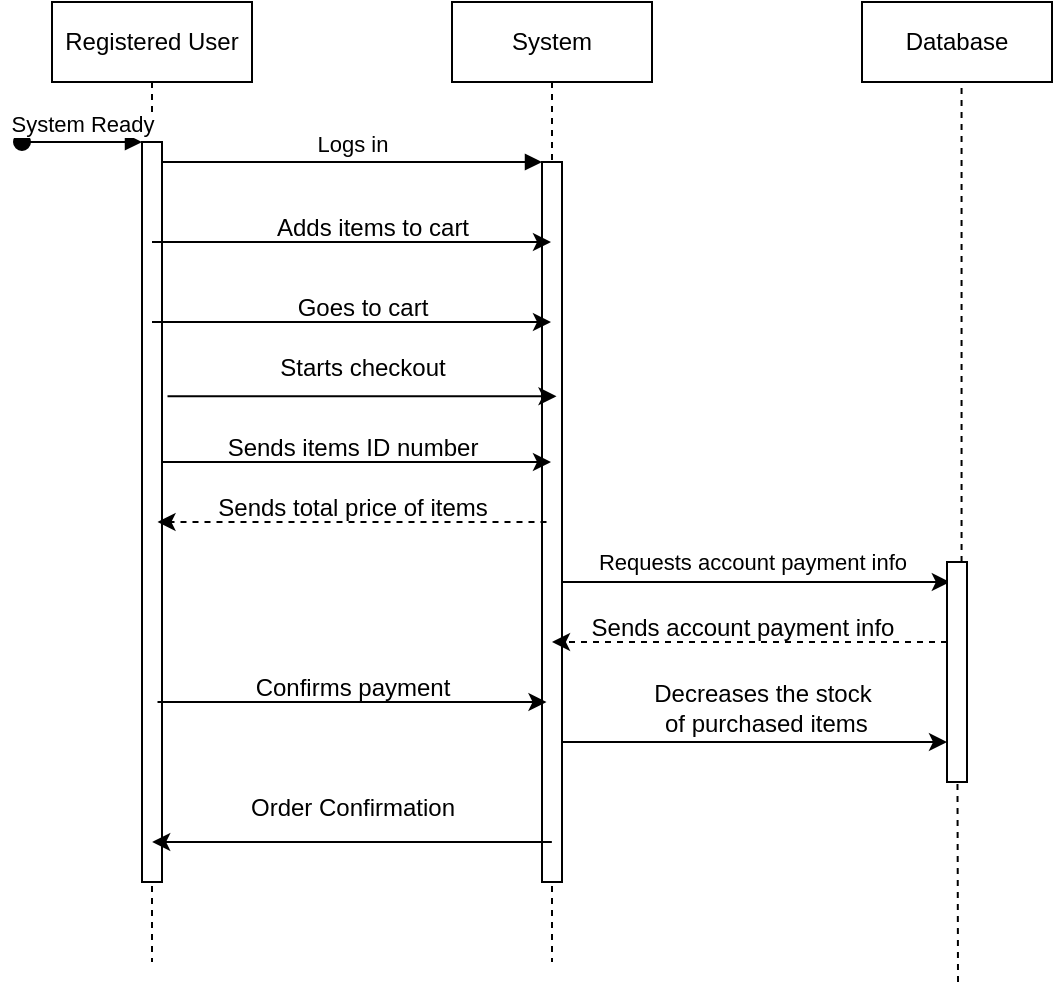 <mxfile version="26.0.16">
  <diagram name="Page-1" id="2YBvvXClWsGukQMizWep">
    <mxGraphModel dx="2578" dy="943" grid="1" gridSize="10" guides="1" tooltips="1" connect="1" arrows="1" fold="1" page="1" pageScale="1" pageWidth="850" pageHeight="1100" math="0" shadow="0">
      <root>
        <mxCell id="0" />
        <mxCell id="1" parent="0" />
        <mxCell id="aM9ryv3xv72pqoxQDRHE-1" value="Registered User" style="shape=umlLifeline;perimeter=lifelinePerimeter;whiteSpace=wrap;html=1;container=0;dropTarget=0;collapsible=0;recursiveResize=0;outlineConnect=0;portConstraint=eastwest;newEdgeStyle={&quot;edgeStyle&quot;:&quot;elbowEdgeStyle&quot;,&quot;elbow&quot;:&quot;vertical&quot;,&quot;curved&quot;:0,&quot;rounded&quot;:0};" parent="1" vertex="1">
          <mxGeometry x="20" y="40" width="100" height="480" as="geometry" />
        </mxCell>
        <mxCell id="aM9ryv3xv72pqoxQDRHE-2" value="" style="html=1;points=[];perimeter=orthogonalPerimeter;outlineConnect=0;targetShapes=umlLifeline;portConstraint=eastwest;newEdgeStyle={&quot;edgeStyle&quot;:&quot;elbowEdgeStyle&quot;,&quot;elbow&quot;:&quot;vertical&quot;,&quot;curved&quot;:0,&quot;rounded&quot;:0};" parent="aM9ryv3xv72pqoxQDRHE-1" vertex="1">
          <mxGeometry x="45" y="70" width="10" height="370" as="geometry" />
        </mxCell>
        <mxCell id="aM9ryv3xv72pqoxQDRHE-3" value="System Ready" style="html=1;verticalAlign=bottom;startArrow=oval;endArrow=block;startSize=8;edgeStyle=elbowEdgeStyle;elbow=vertical;curved=0;rounded=0;" parent="aM9ryv3xv72pqoxQDRHE-1" target="aM9ryv3xv72pqoxQDRHE-2" edge="1">
          <mxGeometry relative="1" as="geometry">
            <mxPoint x="-15" y="70" as="sourcePoint" />
          </mxGeometry>
        </mxCell>
        <mxCell id="aM9ryv3xv72pqoxQDRHE-5" value="System" style="shape=umlLifeline;perimeter=lifelinePerimeter;whiteSpace=wrap;html=1;container=0;dropTarget=0;collapsible=0;recursiveResize=0;outlineConnect=0;portConstraint=eastwest;newEdgeStyle={&quot;edgeStyle&quot;:&quot;elbowEdgeStyle&quot;,&quot;elbow&quot;:&quot;vertical&quot;,&quot;curved&quot;:0,&quot;rounded&quot;:0};" parent="1" vertex="1">
          <mxGeometry x="220" y="40" width="100" height="480" as="geometry" />
        </mxCell>
        <mxCell id="aM9ryv3xv72pqoxQDRHE-6" value="" style="html=1;points=[];perimeter=orthogonalPerimeter;outlineConnect=0;targetShapes=umlLifeline;portConstraint=eastwest;newEdgeStyle={&quot;edgeStyle&quot;:&quot;elbowEdgeStyle&quot;,&quot;elbow&quot;:&quot;vertical&quot;,&quot;curved&quot;:0,&quot;rounded&quot;:0};" parent="aM9ryv3xv72pqoxQDRHE-5" vertex="1">
          <mxGeometry x="45" y="80" width="10" height="360" as="geometry" />
        </mxCell>
        <mxCell id="aM9ryv3xv72pqoxQDRHE-7" value="Logs in" style="html=1;verticalAlign=bottom;endArrow=block;edgeStyle=elbowEdgeStyle;elbow=vertical;curved=0;rounded=0;" parent="1" source="aM9ryv3xv72pqoxQDRHE-2" target="aM9ryv3xv72pqoxQDRHE-6" edge="1">
          <mxGeometry relative="1" as="geometry">
            <mxPoint x="195" y="130" as="sourcePoint" />
            <Array as="points">
              <mxPoint x="180" y="120" />
            </Array>
          </mxGeometry>
        </mxCell>
        <mxCell id="hq6rcAw92m0rR_Rv1KBN-1" value="Database" style="rounded=0;whiteSpace=wrap;html=1;" vertex="1" parent="1">
          <mxGeometry x="425" y="40" width="95" height="40" as="geometry" />
        </mxCell>
        <mxCell id="hq6rcAw92m0rR_Rv1KBN-2" value="" style="endArrow=none;dashed=1;html=1;strokeWidth=1;rounded=0;entryX=0.524;entryY=1;entryDx=0;entryDy=0;entryPerimeter=0;" edge="1" parent="1" source="hq6rcAw92m0rR_Rv1KBN-17" target="hq6rcAw92m0rR_Rv1KBN-1">
          <mxGeometry width="50" height="50" relative="1" as="geometry">
            <mxPoint x="473" y="530" as="sourcePoint" />
            <mxPoint x="420" y="90" as="targetPoint" />
          </mxGeometry>
        </mxCell>
        <mxCell id="hq6rcAw92m0rR_Rv1KBN-4" value="" style="endArrow=classic;html=1;rounded=0;" edge="1" parent="1" target="aM9ryv3xv72pqoxQDRHE-5">
          <mxGeometry width="50" height="50" relative="1" as="geometry">
            <mxPoint x="70" y="160" as="sourcePoint" />
            <mxPoint x="250" y="160" as="targetPoint" />
          </mxGeometry>
        </mxCell>
        <mxCell id="hq6rcAw92m0rR_Rv1KBN-5" value="Adds items to cart" style="text;html=1;align=center;verticalAlign=middle;resizable=0;points=[];autosize=1;strokeColor=none;fillColor=none;" vertex="1" parent="1">
          <mxGeometry x="120" y="138" width="120" height="30" as="geometry" />
        </mxCell>
        <mxCell id="hq6rcAw92m0rR_Rv1KBN-7" value="" style="endArrow=classic;html=1;rounded=0;" edge="1" parent="1" source="aM9ryv3xv72pqoxQDRHE-1" target="aM9ryv3xv72pqoxQDRHE-5">
          <mxGeometry width="50" height="50" relative="1" as="geometry">
            <mxPoint x="630" y="490" as="sourcePoint" />
            <mxPoint x="680" y="440" as="targetPoint" />
            <Array as="points">
              <mxPoint x="190" y="200" />
            </Array>
          </mxGeometry>
        </mxCell>
        <mxCell id="hq6rcAw92m0rR_Rv1KBN-8" value="Goes to cart" style="text;html=1;align=center;verticalAlign=middle;resizable=0;points=[];autosize=1;strokeColor=none;fillColor=none;" vertex="1" parent="1">
          <mxGeometry x="130" y="178" width="90" height="30" as="geometry" />
        </mxCell>
        <mxCell id="hq6rcAw92m0rR_Rv1KBN-9" value="" style="endArrow=classic;html=1;rounded=0;" edge="1" parent="1">
          <mxGeometry width="50" height="50" relative="1" as="geometry">
            <mxPoint x="77.75" y="237.17" as="sourcePoint" />
            <mxPoint x="272.25" y="237.17" as="targetPoint" />
            <Array as="points">
              <mxPoint x="172.75" y="237.17" />
            </Array>
          </mxGeometry>
        </mxCell>
        <mxCell id="hq6rcAw92m0rR_Rv1KBN-10" value="Starts checkout" style="text;html=1;align=center;verticalAlign=middle;resizable=0;points=[];autosize=1;strokeColor=none;fillColor=none;" vertex="1" parent="1">
          <mxGeometry x="120" y="208" width="110" height="30" as="geometry" />
        </mxCell>
        <mxCell id="hq6rcAw92m0rR_Rv1KBN-11" value="" style="endArrow=classic;html=1;rounded=0;" edge="1" parent="1">
          <mxGeometry width="50" height="50" relative="1" as="geometry">
            <mxPoint x="75" y="270" as="sourcePoint" />
            <mxPoint x="269.5" y="270" as="targetPoint" />
          </mxGeometry>
        </mxCell>
        <mxCell id="hq6rcAw92m0rR_Rv1KBN-12" value="Sends items ID number" style="text;html=1;align=center;verticalAlign=middle;resizable=0;points=[];autosize=1;strokeColor=none;fillColor=none;" vertex="1" parent="1">
          <mxGeometry x="95" y="248" width="150" height="30" as="geometry" />
        </mxCell>
        <mxCell id="hq6rcAw92m0rR_Rv1KBN-13" value="" style="endArrow=classic;html=1;rounded=0;dashed=1;" edge="1" parent="1">
          <mxGeometry width="50" height="50" relative="1" as="geometry">
            <mxPoint x="267.25" y="300" as="sourcePoint" />
            <mxPoint x="72.75" y="300" as="targetPoint" />
          </mxGeometry>
        </mxCell>
        <mxCell id="hq6rcAw92m0rR_Rv1KBN-14" value="Sends total price of items" style="text;html=1;align=center;verticalAlign=middle;resizable=0;points=[];autosize=1;strokeColor=none;fillColor=none;" vertex="1" parent="1">
          <mxGeometry x="90" y="278" width="160" height="30" as="geometry" />
        </mxCell>
        <mxCell id="hq6rcAw92m0rR_Rv1KBN-15" value="" style="endArrow=classic;html=1;rounded=0;" edge="1" parent="1" source="aM9ryv3xv72pqoxQDRHE-6">
          <mxGeometry width="50" height="50" relative="1" as="geometry">
            <mxPoint x="71.087" y="330" as="sourcePoint" />
            <mxPoint x="468.92" y="330" as="targetPoint" />
          </mxGeometry>
        </mxCell>
        <mxCell id="hq6rcAw92m0rR_Rv1KBN-19" value="Requests account payment info" style="edgeLabel;html=1;align=center;verticalAlign=middle;resizable=0;points=[];" vertex="1" connectable="0" parent="hq6rcAw92m0rR_Rv1KBN-15">
          <mxGeometry x="-0.17" y="2" relative="1" as="geometry">
            <mxPoint x="14" y="-8" as="offset" />
          </mxGeometry>
        </mxCell>
        <mxCell id="hq6rcAw92m0rR_Rv1KBN-18" value="" style="endArrow=none;dashed=1;html=1;strokeWidth=1;rounded=0;entryX=0.524;entryY=1;entryDx=0;entryDy=0;entryPerimeter=0;" edge="1" parent="1" target="hq6rcAw92m0rR_Rv1KBN-17">
          <mxGeometry width="50" height="50" relative="1" as="geometry">
            <mxPoint x="473" y="530" as="sourcePoint" />
            <mxPoint x="475" y="80" as="targetPoint" />
          </mxGeometry>
        </mxCell>
        <mxCell id="hq6rcAw92m0rR_Rv1KBN-17" value="" style="html=1;points=[];perimeter=orthogonalPerimeter;outlineConnect=0;targetShapes=umlLifeline;portConstraint=eastwest;newEdgeStyle={&quot;edgeStyle&quot;:&quot;elbowEdgeStyle&quot;,&quot;elbow&quot;:&quot;vertical&quot;,&quot;curved&quot;:0,&quot;rounded&quot;:0};" vertex="1" parent="1">
          <mxGeometry x="467.5" y="320" width="10" height="110" as="geometry" />
        </mxCell>
        <mxCell id="hq6rcAw92m0rR_Rv1KBN-20" value="" style="endArrow=classic;html=1;rounded=0;dashed=1;" edge="1" parent="1" target="aM9ryv3xv72pqoxQDRHE-5">
          <mxGeometry width="50" height="50" relative="1" as="geometry">
            <mxPoint x="467.5" y="360" as="sourcePoint" />
            <mxPoint x="150" y="350" as="targetPoint" />
          </mxGeometry>
        </mxCell>
        <mxCell id="hq6rcAw92m0rR_Rv1KBN-21" value="Sends account payment info" style="text;html=1;align=center;verticalAlign=middle;resizable=0;points=[];autosize=1;strokeColor=none;fillColor=none;" vertex="1" parent="1">
          <mxGeometry x="280" y="338" width="170" height="30" as="geometry" />
        </mxCell>
        <mxCell id="hq6rcAw92m0rR_Rv1KBN-22" value="" style="endArrow=classic;html=1;rounded=0;" edge="1" parent="1">
          <mxGeometry width="50" height="50" relative="1" as="geometry">
            <mxPoint x="72.75" y="390" as="sourcePoint" />
            <mxPoint x="267.25" y="390" as="targetPoint" />
          </mxGeometry>
        </mxCell>
        <mxCell id="hq6rcAw92m0rR_Rv1KBN-23" value="Confirms payment" style="text;html=1;align=center;verticalAlign=middle;resizable=0;points=[];autosize=1;strokeColor=none;fillColor=none;" vertex="1" parent="1">
          <mxGeometry x="110" y="368" width="120" height="30" as="geometry" />
        </mxCell>
        <mxCell id="hq6rcAw92m0rR_Rv1KBN-26" value="" style="endArrow=classic;html=1;rounded=0;" edge="1" parent="1">
          <mxGeometry width="50" height="50" relative="1" as="geometry">
            <mxPoint x="275" y="410" as="sourcePoint" />
            <mxPoint x="467.5" y="410" as="targetPoint" />
          </mxGeometry>
        </mxCell>
        <mxCell id="hq6rcAw92m0rR_Rv1KBN-27" value="Decreases the stock&lt;div&gt;&amp;nbsp;of purchased items&lt;/div&gt;" style="text;html=1;align=center;verticalAlign=middle;resizable=0;points=[];autosize=1;strokeColor=none;fillColor=none;" vertex="1" parent="1">
          <mxGeometry x="310" y="373" width="130" height="40" as="geometry" />
        </mxCell>
        <mxCell id="hq6rcAw92m0rR_Rv1KBN-28" value="" style="endArrow=classic;html=1;rounded=0;" edge="1" parent="1">
          <mxGeometry width="50" height="50" relative="1" as="geometry">
            <mxPoint x="269.92" y="460" as="sourcePoint" />
            <mxPoint x="70.087" y="460" as="targetPoint" />
          </mxGeometry>
        </mxCell>
        <mxCell id="hq6rcAw92m0rR_Rv1KBN-29" value="Order Confirmation" style="text;html=1;align=center;verticalAlign=middle;resizable=0;points=[];autosize=1;strokeColor=none;fillColor=none;" vertex="1" parent="1">
          <mxGeometry x="105" y="428" width="130" height="30" as="geometry" />
        </mxCell>
      </root>
    </mxGraphModel>
  </diagram>
</mxfile>
